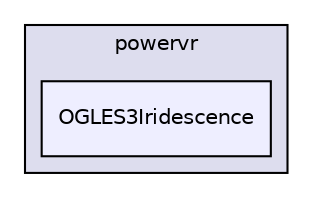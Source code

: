 digraph "PVR/SDK_3.4/Examples/Intermediate/Iridescence/OGLES3/Build/Android/src/com/powervr/OGLES3Iridescence" {
  compound=true
  node [ fontsize="10", fontname="Helvetica"];
  edge [ labelfontsize="10", labelfontname="Helvetica"];
  subgraph clusterdir_45acd03636c7663fba8b957debba3477 {
    graph [ bgcolor="#ddddee", pencolor="black", label="powervr" fontname="Helvetica", fontsize="10", URL="dir_45acd03636c7663fba8b957debba3477.html"]
  dir_5332427a40fd7c510235ac4afc4778f8 [shape=box, label="OGLES3Iridescence", style="filled", fillcolor="#eeeeff", pencolor="black", URL="dir_5332427a40fd7c510235ac4afc4778f8.html"];
  }
}
